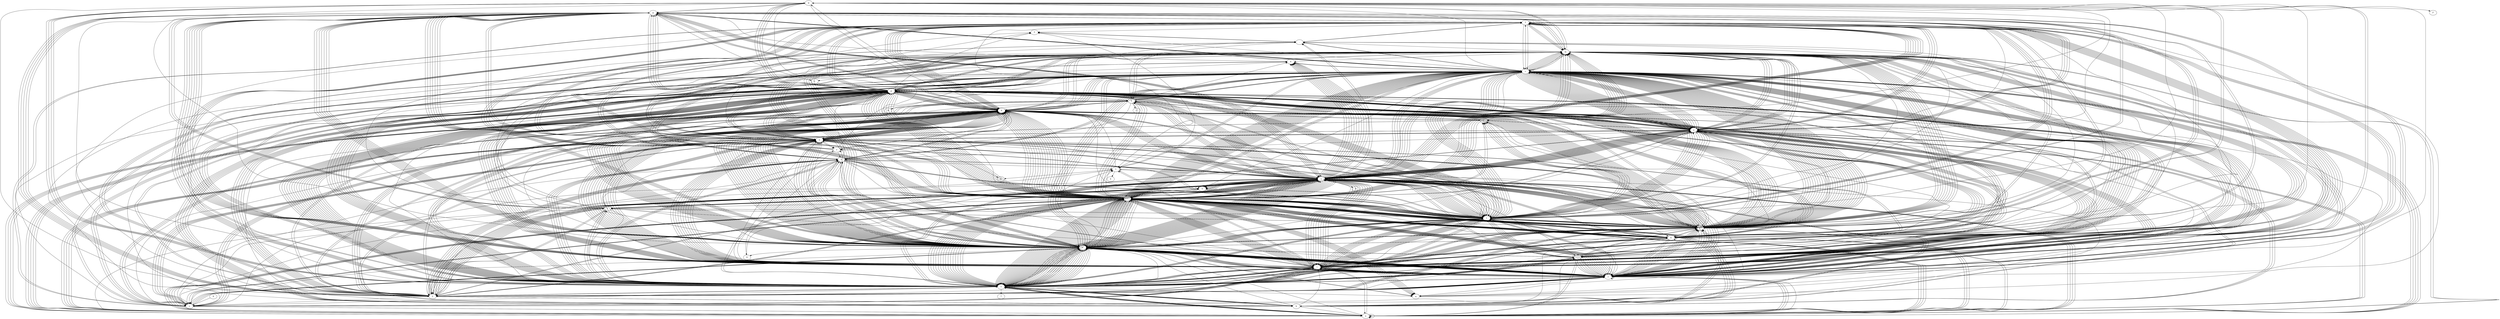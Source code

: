 digraph trie {
"w" -> "g";
"o" -> "f";
"f" -> "f";
"_" -> "d";
"v" -> "p";
"d" -> "f";
"-" -> "c";
"2" -> "f";
"v" -> "u";
"p" -> "g";
"2" -> "s";
"2" -> "t";
"_" -> "s";
"2" -> "r";
"2" -> "r";
"i" -> "l";
"e" -> "p";
"e" -> "r";
"p" -> "p";
"h" -> "a";
"e" -> "r";
"i" -> "c";
"e" -> "a";
"b" -> "p";
"p" -> "m";
"a" -> "l";
"y" -> "l";
"r" -> "i";
"x" -> "v";
"v" -> "f";
"i" -> "n";
"n" -> "d";
"d" -> "y";
"." -> "m";
"g" -> "e";
"s" -> "e";
"t" -> "p";
"6" -> "5";
"a" -> "u";
"t" -> "a";
"-" -> "l";
"c" -> "o";
"e" -> "t";
"r" -> "d";
"-" -> "p";
"c" -> "o";
"m" -> "b";
"l" -> "t";
"2" -> "p";
"s" -> "-";
"_" -> "i";
"i" -> "n";
"r" -> "e";
"f" -> "r";
"m" -> "k";
"s" -> "p";
"z" -> "d";
"d" -> "e";
"c" -> "m";
"-" -> "c";
"g" -> "c";
"-" -> "1";
"h" -> "1";
"p" -> "r";
"o" -> "p";
"p" -> "d";
"d" -> "v";
"i" -> "-";
"-" -> "u";
"d" -> "b";
"-" -> "i";
"s" -> "c";
"X" -> "v";
"l" -> "z";
"z" -> "m";
"m" -> "a";
"a" -> "d";
"c" -> "m";
"-" -> "p";
"t" -> "5";
"v" -> "e";
"e" -> "n";
"m" -> "p";
"a" -> "d";
"d" -> "e";
"2" -> "i";
"c" -> "h";
"d" -> "n";
"s" -> "d";
"-" -> "s";
"t" -> "n";
"y" -> "f";
"d" -> "a";
"r" -> "i";
"z" -> "c";
"r" -> "r";
"e" -> "v";
"n" -> "s";
"c" -> "o";
"o" -> "n";
"." -> "s";
"l" -> "i";
"-" -> "d";
"d" -> "i";
"i" -> "s";
"w" -> "p";
"r" -> "t";
"e" -> "d";
"d" -> "e";
"a" -> "d";
"o" -> "b";
"j" -> "c";
"l" -> "t";
"i" -> "n";
"b" -> "c";
"s" -> "t";
"r" -> "e";
"i" -> "p";
"i" -> "z";
"p" -> "d";
"f" -> "d";
"i" -> "f";
"c" -> "x";
"x" -> "m";
"o" -> "n";
"m" -> "t";
"t" -> "l";
"x" -> "t";
"x" -> "i";
"2" -> "p";
"t" -> "5";
"e" -> "a";
"-" -> "u";
"s" -> "e";
"w" -> "p";
"-" -> "r";
"d" -> "o";
"o" -> "i";
"l" -> "c";
"e" -> "d";
"d" -> "k";
"." -> "c";
"_" -> "d";
"t" -> "r";
"a" -> "c";
"k" -> "t";
"f" -> "r";
"w" -> "e";
"g" -> "i";
"i" -> "d";
"i" -> "t";
"s" -> "p";
"t" -> "i";
"b" -> "p";
"g" -> "-";
"w" -> "m";
"-" -> "c";
"-" -> "s";
"-" -> "l";
"t" -> "-";
"n" -> "u";
"x" -> "6";
"t" -> "4";
"u" -> "p";
"-" -> "q";
"t" -> "5";
"a" -> "l";
"." -> "3";
"." -> "3";
"t" -> "e";
"t" -> "-";
"a" -> "s";
"t" -> "b";
"x" -> "2";
"2" -> "n";
"d" -> "e";
"-" -> "g";
"v" -> "p";
"2" -> "m";
"t" -> "c";
"p" -> "u";
"m" -> "o";
"d" -> "d";
"r" -> "o";
"s" -> "u";
"m" -> "e";
"o" -> "c";
"i" -> "p";
"b" -> "l";
"d" -> "c";
"c" -> "1";
"_" -> "e";
"a" -> "s";
"t" -> "e";
"i" -> "r";
"r" -> "m";
"f" -> "3";
"s" -> "p";
"-" -> "c";
"-" -> "t";
"e" -> "l";
"t" -> "-";
"-" -> "f";
"f" -> "i";
"c" -> "o";
"p" -> "d";
"d" -> "u";
"d" -> "n";
"m" -> "e";
"e" -> "s";
"_" -> "r";
"t" -> "d";
"s" -> "t";
"e" -> "-";
"l" -> "p";
"p" -> "m";
"s" -> "i";
"t" -> "4";
"p" -> "-";
"-" -> "v";
"v" -> "n";
"c" -> "o";
"o" -> "d";
"g" -> "i";
"r" -> "i";
"i" -> "l";
"_" -> "e";
"w" -> "p";
"v" -> "i";
"i" -> "g";
"t" -> "o";
"o" -> "m";
"p" -> "d";
"f" -> "t";
"2" -> "t";
"s" -> "e";
"o" -> "p";
"l" -> "j";
"j" -> "2";
"a" -> "t";
"b" -> "-";
"f" -> "e";
"-" -> "d";
"n" -> "n";
"o" -> "x";
"y" -> "g";
"c" -> "u";
"r" -> "-";
"-" -> "p";
"i" -> "m";
"s" -> "e";
"s" -> "c";
"t" -> "2";
"t" -> "x";
"s" -> "s";
"-" -> "s";
"s" -> "e";
"y" -> "g";
"u" -> "n";
"t" -> "i";
"p" -> "i";
"b" -> "_";
"_" -> "u";
"o" -> "a";
"c" -> "o";
"d" -> "u";
"e" -> "c";
"-" -> "s";
"u" -> "u";
"j" -> "p";
"v" -> "u";
"u" -> "m";
"e" -> "r";
"t" -> "o";
"d" -> "i";
"_" -> "r";
"m" -> "l";
"l" -> "t";
"t" -> "k";
"-" -> "a";
"m" -> "s";
"f" -> "o";
"o" -> "r";
"e" -> "s";
"e" -> "l";
"t" -> "f";
"t" -> "r";
"r" -> "e";
"w" -> "p";
"d" -> "f";
"m" -> "p";
"i" -> "d";
"g" -> "r";
"f" -> "-";
"a" -> "-";
"w" -> "a";
"w" -> "F";
"2" -> "h";
"o" -> "c";
"t" -> "5";
"d" -> "p";
"e" -> "p";
"u" -> "t";
"u" -> "n";
"t" -> ".";
"." -> "f";
"e" -> ".";
"-" -> "d";
"n" -> "t";
"o" -> "d";
"-" -> "b";
"-" -> "e";
"-" -> "r";
"-" -> "t";
"s" -> "x";
"g" -> "c";
"c" -> "m";
"o" -> "m";
"e" -> "x";
"n" -> "i";
"f" -> "m";
"e" -> "d";
"m" -> "_";
"n" -> "d";
"s" -> "h";
"h" -> "t";
"-" -> "c";
"g" -> "t";
"a" -> "c";
"c" -> "p";
"n" -> "d";
"g" -> "n";
"e" -> "g";
"n" -> "d";
"d" -> "t";
"t" -> "c";
"c" -> "a";
"p" -> "i";
"i" -> "f";
"f" -> "o";
"c" -> "+";
"-" -> "i";
"g" -> "t";
"2" -> "d";
"k" -> "s";
"s" -> "w";
"t" -> "e";
"e" -> "x";
"x" -> "m";
"f" -> "s";
"." -> "b";
"b" -> "t";
"m" -> "i";
"t" -> "4";
"o" -> "c";
"d" -> "o";
"n" -> "o";
"n" -> "d";
"l" -> "u";
"b" -> "i";
"u" -> "n";
"i" -> "b";
"d" -> "5";
"a" -> "t";
"_" -> "s";
"c" -> "v";
"e" -> "a";
"e" -> "c";
"-" -> "c";
"c" -> "o";
"t" -> "t";
"t" -> "e";
"f" -> "s";
"s" -> "p";
"5" -> "c";
"h" -> "k";
"k" -> "w";
"c" -> "o";
"g" -> "p";
"o" -> "o";
"e" -> "m";
"k" -> "l";
"-" -> "r";
"a" -> "c";
"m" -> "o";
"o" -> "r";
"r" -> "o";
"o" -> "o";
"m" -> "i";
"p" -> "p";
"a" -> "c";
"d" -> "-";
"-" -> "p";
"2" -> "x";
"d" -> "a";
"o" -> "l";
"l" -> "r";
"n" -> "t";
"t" -> "e";
"s" -> "t";
"v" -> "1";
"-" -> "d";
"r" -> "e";
"e" -> "p";
"m" -> "p";
"p" -> "a";
"s" -> "l";
"l" -> "a";
"t" -> "s";
"-" -> "t";
"n" -> "-";
"r" -> "y";
"i" -> "t";
"e" -> "f";
"x" -> "l";
"g" -> "d";
"_" -> "m";
"u" -> "r";
"r" -> "l";
"s" -> "f";
"-" -> "b";
"l" -> "u";
"u" -> "t";
"g" -> "+";
"-" -> "d";
"-" -> "b";
"c" -> "h";
"h" -> "e";
"e" -> "f";
"j" -> "k";
"f" -> "d";
"y" -> "g";
"n" -> "3";
"m" -> "a";
"a" -> "k";
"2" -> "t";
"a" -> "p";
"p" -> "i";
"t" -> "e";
"-" -> "m";
"c" -> "h";
"e" -> "_";
"_" -> "m";
"e" -> "p";
"a" -> "f";
"n" -> "c";
"-" -> "b";
"-" -> "s";
"_" -> "a";
"c" -> "m";
"i" -> "r";
"s" -> "c";
"k" -> "C";
"p" -> "e";
"e" -> "e";
"l" -> "i";
"t" -> "e";
"r" -> "i";
"t" -> "e";
"e" -> "p";
"p" -> "m";
"o" -> "v";
"c" -> "-";
"-" -> "3";
"g" -> "m";
"m" -> "c";
"t" -> "o";
"o" -> "l";
"p" -> "p";
"s" -> "t";
"o" -> "r";
"e" -> "n";
"m" -> "e";
"l" -> "2";
"a" -> "t";
"t" -> "f";
"g" -> "i";
"o" -> "r";
"d" -> "2";
"2" -> "m";
"x" -> "t";
"t" -> "p";
"n" -> "m";
"m" -> "g";
"f" -> "i";
"t" -> "o";
"o" -> "t";
"p" -> "c";
"n" -> "m";
"j" -> "p";
"r" -> "a";
"i" -> "a";
"s" -> "g";
"n" -> "l";
"r" -> "m";
"s" -> "t";
"m" -> "e";
"a" -> "l";
"p" -> "s";
"a" -> "s";
"n" -> "d";
"c" -> "o";
"o" -> "m";
"t" -> "e";
"r" -> "e";
"g" -> "2";
"2" -> "p";
"o" -> "p";
"p" -> "n";
"c" -> "1";
"e" -> "g";
"2" -> "g";
"c" -> "-";
"v" -> "d";
"c" -> "h";
"e" -> "s";
"d" -> "f";
"f" -> "t";
"t" -> "o";
"o" -> "h";
"p" -> "s";
"x" -> "i";
"a" -> "d";
"x" -> "m";
"i" -> "m";
"s" -> "e";
"c" -> "r";
"s" -> "l";
"a" -> "t";
"t" -> "f";
"2" -> "d";
"m" -> "e";
"t" -> "y";
"i" -> "1";
"n" -> "e";
"-" -> "q";
"g" -> "t";
"p" -> "3";
"-" -> "a";
"c" -> "2";
"t" -> "5";
"t" -> "e";
"r" -> "g";
"y" -> "s";
"s" -> "i";
"e" -> "6";
"-" -> "d";
"e" -> "s";
"l" -> "r";
"l" -> "l";
"l" -> "i";
"-" -> "d";
"-" -> "m";
"k" -> ".";
"t" -> "s";
"b" -> "a";
"t" -> "h";
"n" -> "-";
"3" -> ".";
"t" -> "i";
"a" -> "t";
"t" -> "h";
"p" -> "e";
"n" -> "e";
"-" -> "l";
"s" -> "t";
"m" -> "a";
"a" -> "d";
"p" -> "o";
"c" -> "u";
"f" -> "i";
"i" -> "x";
"s" -> "t";
"t" -> "e";
"a" -> "d";
"p" -> "n";
"r" -> "e";
"m" -> "a";
"e" -> "d";
"n" -> "l";
"a" -> "y";
"o" -> "i";
"_" -> "n";
"t" -> "i";
"o" -> "g";
"p" -> "f";
"n" -> "g";
"h" -> "d";
"s" -> "r";
"t" -> "g";
"g" -> "a";
"d" -> "e";
"e" -> "i";
"i" -> "c";
"n" -> "l";
"l" -> "m";
"2" -> "h";
"c" -> "k";
"-" -> "k";
"r" -> "e";
"t" -> "p";
"m" -> "p";
"x" -> "c";
"2" -> "r";
"k" -> "a";
"c" -> "h";
"g" -> "c";
"t" -> "y";
"o" -> "p";
"p" -> "s";
"d" -> "c";
"m" -> "w";
"c" -> "i";
"r" -> "m";
"m" -> "i";
"f" -> "o";
"t" -> "o";
"o" -> "j";
"m" -> "a";
"i" -> "c";
"t" -> "e";
"l" -> "j";
"y" -> "4";
"s" -> "p";
"a" -> "p";
"p" -> "p";
"i" -> "1";
"n" -> "o";
"s" -> "p";
"h" -> "a";
"r" -> "a";
"d" -> "r";
"i" -> "t";
"1" -> "t";
"w" -> "d";
"c" -> "k";
"-" -> "p";
"p" -> "l";
"l" -> "o";
"d" -> "o";
"e" -> "s";
"m" -> "e";
"i" -> "d";
"c" -> "a";
"b" -> "i";
"m" -> "u";
"t" -> "o";
"o" -> "b";
"l" -> "j";
"g" -> "e";
"c" -> "i";
"x" -> "1";
"m" -> "a";
"a" -> "c";
"i" -> "b";
"a" -> "s";
"e" -> "s";
"s" -> "i";
"p" -> "k";
"m" -> "i";
"a" -> "s";
"p" -> "a";
"f" -> "b";
"b" -> "t";
"p" -> "f";
"u" -> "b";
"2" -> "x";
"s" -> "f";
"f" -> "s";
"i" -> "c";
"k" -> "c";
"t" -> "r";
"l" -> "a";
"2" -> "e";
"p" -> "d";
"f" -> "1";
"1" -> "3";
"v" -> "i";
"i" -> "m";
"r" -> "s";
"t" -> "q";
"n" -> "o";
"-" -> "h";
"-" -> "s";
"-" -> "v";
"l" -> "o";
"o" -> "g";
"s" -> "e";
"u" -> "d";
"p" -> "s";
"s" -> "p";
"-" -> "s";
"c" -> "o";
"p" -> "l";
"2" -> "v";
"n" -> "-";
"x" -> "e";
"e" -> "p";
"a" -> "l";
"l" -> "a";
"a" -> "d";
"-" -> "g";
"-" -> "l";
"s" -> "d";
"2" -> "x";
"2" -> "t";
"g" -> "e";
"x" -> "p";
"m" -> "k";
"d" -> "b";
"t" -> "d";
"c" -> "r";
"g" -> "b";
"s" -> "p";
"e" -> "n";
"d" -> "b";
"-" -> "c";
"l" -> "n";
"m" -> "a";
"e" -> "d";
"r" -> "c";
"i" -> "t";
"f" -> "c";
"-" -> "q";
"c" -> "a";
"a" -> "c";
"f" -> "p";
"p" -> "l";
"w" -> "l";
"s" -> "t";
"t" -> "r";
"r" -> "i";
"_" -> "r";
"." -> "f";
"t" -> "4";
"m" -> "s";
"-" -> "u";
"r" -> "i";
"x" -> "d";
"g" -> "r";
"2" -> "r";
"a" -> "s";
"a" -> "c";
"l" -> "l";
"2" -> "p";
"o" -> "g";
"e" -> "d";
"l" -> "u";
"i" -> "n";
"n" -> "d";
"d" -> "s";
"-" -> "s";
"g" -> "4";
"l" -> "e";
"r" -> "s";
"x" -> "-";
"e" -> "c";
"s" -> "t";
"o" -> "n";
"t" -> "t";
"p" -> "a";
"-" -> "d";
"u" -> "s";
"e" -> "-";
"n" -> "p";
"d" -> "p";
"t" -> "d";
"q" -> "d";
"d" -> "e";
"c" -> "-";
"s" -> "x";
"t" -> "5";
"t" -> "5";
"t" -> "4";
"t" -> "5";
"2" -> "t";
"m" -> "l";
"l" -> "i";
"p" -> "l";
"t" -> "4";
"r" -> "o";
"t" -> "y";
"e" -> "-";
"t" -> "4";
"r" -> "e";
"c" -> "a";
"o" -> "l";
"t" -> "4";
"h" -> "a";
"p" -> "g";
"t" -> "4";
"t" -> "t";
"p" -> "a";
"v" -> "o";
"n" -> "c";
"c" -> "u";
"w" -> "5";
"a" -> "m";
"e" -> "i";
"-" -> "n";
"c" -> "o";
"k" -> "z";
"s" -> "r";
"e" -> "s";
"u" -> "s";
"c" -> "l";
"l" -> "o";
"l" -> "a";
"d" -> "p";
"e" -> "t";
"t" -> "t";
"-" -> "l";
"c" -> "a";
"a" -> "p";
"w" -> "g";
"g" -> "i";
"u" -> "i";
"o" -> "n";
"s" -> "s";
"e" -> "c";
"o" -> "l";
"m" -> "a";
"a" -> "c";
"2" -> "r";
"i" -> "n";
"p" -> "t";
"-" -> "q";
"-" -> "a";
"r" -> "o";
"-" -> "d";
"i" -> "n";
"-" -> "e";
"s" -> "t";
"-" -> "c";
"l" -> "a";
"s" -> "-";
"-" -> "l";
"-" -> "d";
"h" -> "-";
"-" -> "l";
"-" -> "a";
"f" -> "n";
"-" -> "l";
"-" -> "e";
"-" -> "a";
"m" -> "t";
"-" -> "c";
"-" -> "o";
"a" -> "g";
"g" -> "e";
"u" -> "t";
"t" -> "o";
"o" -> "u";
"s" -> "c";
"m" -> "4";
"i" -> "s";
"p" -> "-";
"-" -> "s";
"t" -> "c";
"s" -> "e";
"f" -> "f";
"m" -> "2";
"2" -> "a";
"c" -> "o";
"e" -> "s";
"d" -> "i";
"d" -> "r";
"a" -> "t";
"p" -> "p";
"p" -> "l";
"l" -> "s";
"s" -> "a";
"_" -> "l";
"l" -> "y";
"n" -> "o";
"m" -> "d";
"v" -> "i";
"i" -> "n";
"f" -> "e";
"-" -> "s";
"-" -> "s";
"d" -> "a";
"-" -> "h";
"b" -> "r";
"b" -> "c";
"c" -> "l";
"2" -> "h";
"m" -> "d";
"r" -> "w";
"-" -> "d";
"t" -> "k";
"r" -> "c";
"h" -> "-";
"-" -> "j";
"p" -> "d";
"-" -> "r";
"n" -> "n";
"y" -> "2";
"o" -> "v";
"s" -> "s";
"t" -> "5";
"1" -> "D";
"5" -> "2";
"y" -> "t";
"a" -> "c";
"l" -> "-";
"p" -> "i";
"m" -> "d";
"o" -> "p";
"p" -> "p";
"i" -> "v";
"s" -> "c";
"u" -> "y";
"y" -> "v";
"v" -> "4";
"o" -> "n";
"e" -> "n";
"s" -> "c";
"t" -> "c";
"c" -> "a";
"w" -> "i";
"o" -> "l";
"l" -> "p";
"-" -> "r";
"e" -> "1";
"b" -> "r";
"1" -> "d";
"r" -> "e";
"p" -> "i";
"h" -> "u";
"n" -> "_";
"_" -> "t";
"r" -> "e";
"e" -> "p";
"d" -> "e";
"f" -> "m";
"o" -> "p";
"r" -> "i";
"-" -> "g";
"r" -> "i";
"e" -> "d";
"u" -> "e";
"a" -> "c";
"c" -> "e";
"e" -> "r";
"s" -> "i";
"i" -> "s";
"t" -> "y";
"f" -> "d";
"2" -> "a";
"e" -> "a";
"m" -> "n";
"x" -> "l";
"l" -> "i";
"i" -> "n";
"g" -> "f";
"a" -> "c";
"i" -> "2";
"2" -> "a";
"d" -> "e";
"2" -> "a";
"4" -> "h";
"o" -> "u";
"-" -> "s";
"d" -> "e";
"i" -> "r";
"t" -> "t";
"s" -> "_";
"_" -> "v";
"c" -> "o";
"_" -> "m";
"a" -> "b";
"b" -> "u";
"i" -> "g";
"e" -> "d";
"f" -> "i";
"f" -> "g";
"2" -> "b";
"p" -> "s";
"s" -> "e";
"c" -> "m";
"d" -> "u";
"k" -> "a";
"a" -> "d";
"n" -> "d";
"t" -> "a";
"e" -> "d";
"b" -> "u";
"d" -> "i";
"w" -> "a";
"t" -> "d";
"i" -> "c";
"p" -> "a";
"a" -> "s";
"e" -> "t";
"e" -> "r";
"h" -> "i";
"p" -> "d";
"e" -> "r";
"y" -> "2";
"2" -> "r";
"d" -> "e";
"e" -> "s";
"-" -> "i";
"s" -> "e";
"_" -> "l";
"r" -> "e";
"5" -> "-";
"-" -> "s";
"t" -> "r";
"s" -> "w";
"g" -> "i";
"i" -> "o";
"p" -> "-";
"-" -> "2";
"t" -> "k";
"-" -> "l";
"c" -> "l";
"-" -> "p";
"f" -> "t";
"t" -> "e";
"o" -> "p";
"2" -> "r";
"e" -> "q";
"n" -> "s";
"c" -> "f";
"t" -> "t";
"t" -> ".";
"c" -> "a";
"a" -> "c";
"m" -> "-";
"p" -> "n";
"z" -> "e";
"l" -> "i";
"i" -> "b";
"-" -> "c";
"-" -> "s";
"e" -> "t";
"l" -> "a";
"x" -> "e";
"r" -> "o";
"o" -> "l";
"l" -> "j";
"p" -> "a";
"m" -> "e";
"p" -> "s";
"p" -> "h";
"p" -> "u";
"c" -> "o";
"e" -> "s";
"t" -> "s";
"s" -> "-";
"2" -> "s";
"c" -> "o";
"k" -> "4";
"-" -> "e";
"b" -> "r";
"c" -> "-";
"-" -> "d";
"k" -> "h";
"-" -> "b";
"-" -> "c";
"-" -> "s";
"-" -> "2";
"t" -> "o";
"o" -> "d";
"u" -> "s";
"i" -> "c";
"l" -> "d";
"-" -> "t";
"-" -> "d";
"-" -> "i";
"a" -> "p";
"k" -> "-";
"s" -> "x";
"s" -> "d";
"-" -> "c";
"l" -> "j";
"-" -> "h";
"-" -> "p";
"t" -> "y";
"d" -> "i";
"f" -> "t";
"-" -> "v";
"x" -> "d";
"2" -> "g";
"c" -> "o";
"o" -> "v";
"-" -> "a";
"d" -> "i";
"i" -> "s";
"-" -> "q";
"b" -> "s";
"m" -> "_";
"_" -> "l";
"2" -> "t";
"o" -> "g";
"p" -> "e";
"-" -> "d";
"-" -> "t";
"g" -> "-";
"-" -> "c";
"-" -> "j";
"s" -> "m";
"k" -> "l";
"n" -> "o";
"-" -> "d";
"-" -> "c";
"v" -> "m";
"g" -> "m";
"p" -> "r";
"o" -> "b";
"-" -> "2";
"e" -> "y";
"u" -> "-";
"-" -> "e";
"f" -> "l";
"c" -> "l";
"s" -> "t";
"t" -> "a";
"i" -> "n";
"a" -> "r";
"r" -> "a";
"4" -> "c";
"x" -> "c";
"r" -> "m";
"m" -> "a";
"e" -> "t";
"i" -> "v";
"t" -> "r";
"t" -> "_";
"_" -> "a";
"d" -> "c";
"p" -> "r";
"v" -> "e";
"-" -> "t";
"r" -> "a";
"_" -> "r";
"i" -> "s";
"t" -> "m";
"2" -> "p";
"f" -> "r";
"s" -> "c";
"p" -> "t";
"s" -> "2";
"c" -> "a";
"n" -> "v";
"c" -> "g";
"2" -> "x";
"-" -> "l";
"g" -> "l";
"l" -> "i";
"l" -> "e";
"n" -> "2";
"b" -> "o";
"2" -> "t";
"-" -> "r";
"d" -> "g";
"r" -> "2";
"b" -> "w";
"j" -> "o";
"z" -> "d";
"l" -> "u";
"e" -> "t";
"h" -> "c";
"k" -> "-";
"k" -> "d";
"k" -> "i";
"d" -> "i";
"-" -> "s";
"a" -> "s";
"s" -> "e";
"e" -> "n";
"n" -> "a";
"_" -> "r";
"p" -> "n";
"5" -> "l";
"+" -> "p";
"r" -> "c";
"o" -> "a";
"i" -> "d";
"u" -> "s";
"n" -> "d";
"e" -> "r";
"t" -> "p";
"p" -> "c";
"m" -> "o";
"-" -> "s";
"s" -> "t";
"-" -> "m";
"i" -> "o";
"o" -> "t";
"c" -> "o";
"s" -> "2";
"b" -> "c";
"d" -> "t";
"c" -> "a";
"i" -> "o";
"d" -> "_";
"_" -> "s";
"o" -> "l";
"d" -> "c";
"v" -> "p";
"m" -> "x";
"i" -> "-";
"-" -> "s";
"i" -> "i";
"n" -> "D";
"o" -> "b";
"t" -> "o";
"c" -> "s";
"o" -> "b";
"c" -> "o";
"t" -> "a";
"f" -> "i";
"p" -> "a";
"n" -> "c";
"v" -> "t";
"_" -> "c";
"d" -> "e";
"r" -> "t";
"e" -> "-";
"-" -> "s";
"c" -> "u";
"-" -> "y";
"x" -> "l";
"s" -> "-";
"s" -> "s";
"d" -> "b";
"c" -> "i";
"i" -> "t";
"s" -> "l";
"l" -> "c";
"-" -> "i";
"b" -> "j";
"j" -> "2";
"x" -> "-";
"-" -> "c";
"j" -> "a";
"a" -> "d";
"a" -> ".";
"p" -> "g";
"g" -> "2";
"2" -> "k";
"t" -> "o";
"o" -> "u";
"e" -> "m";
"c" -> ".";
"g" -> "2";
"f" -> "m";
"s" -> "7";
"n" -> "s";
"-" -> "f";
"_" -> "p";
"-" -> "m";
"r" -> "u";
"n" -> "b";
"b" -> "e";
"c" -> "l";
"b" -> "e";
"h" -> "o";
"o" -> "m";
"t" -> "n";
"2" -> "p";
"e" -> "x";
"x" -> "2";
"-" -> "e";
"a" -> "d";
"n" -> "z";
"b" -> "-";
"-" -> "o";
"s" -> "h";
"i" -> "p";
"s" -> "h";
"a" -> "n";
"l" -> "f";
"w" -> "s";
"-" -> "l";
"d" -> "u";
"i" -> "s";
"c" -> "a";
"-" -> "c";
"p" -> "s";
"t" -> "m";
"e" -> "l";
"d" -> "r";
"i" -> "s";
"a" -> "c";
"5" -> "r";
"e" -> "p";
"a" -> "c";
"d" -> "e";
"c" -> "c";
"f" -> "c";
"p" -> "f";
"g" -> "-";
"z" -> "m";
"m" -> "o";
"2" -> "s";
"d" -> "i";
"e" -> "n";
"l" -> "i";
"c" -> "a";
"f" -> "g";
"r" -> "e";
"e" -> "t";
"i" -> "d";
"-" -> "n";
"i" -> "c";
"p" -> "i";
"z" -> "x";
"r" -> "c";
"c" -> "o";
"s" -> "h";
"d" -> "m";
"r" -> "c";
"-" -> "q";
"i" -> "u";
"n" -> "d";
"d" -> "x";
"o" -> "c";
"o" -> "c";
"i" -> "m";
"t" -> "l";
"l" -> "i";
"-" -> "e";
"e" -> "g";
"s" -> "m";
"t" -> "m";
"l" -> "f";
"f" -> "n";
"p" -> "p";
"p" -> "e";
"t" -> "a";
"-" -> "l";
"-" -> "s";
"-" -> "r";
"c" -> "s";
"-" -> "r";
"-" -> "s";
"-" -> "r";
"-" -> "p";
"s" -> "_";
"_" -> "s";
"c" -> "o";
"n" -> "v";
"v" -> "c";
"u" -> "p";
"w" -> "c";
"m" -> "c";
"_" -> "l";
"o" -> "n";
"g" -> "t";
"2" -> "s";
"d" -> "l";
"l" -> "2";
"i" -> "f";
"e" -> "n";
"e" -> "p";
"p" -> "r";
"s" -> "y";
"d" -> "a";
"n" -> "o";
"i" -> "m";
"s" -> "o";
"o" -> "s";
"-" -> "i";
"a" -> "d";
"r" -> "q";
"-" -> "k";
"s" -> "w";
"w" -> "i";
"a" -> "y";
"y" -> "n";
"b" -> "g";
"p" -> "o";
"o" -> "n";
"s" -> "p";
"c" -> "a";
"a" -> "n";
"-" -> "b";
"t" -> "r";
"o" -> "t";
"d" -> "f";
"-" -> "m";
"-" -> "s";
"c" -> "m";
"n" -> "v";
"n" -> "f";
"o" -> "c";
"b" -> "c";
"c" -> "i";
"l" -> "e";
"e" -> "e";
"y" -> "m";
"c" -> "q";
"s" -> "c";
"t" -> "e";
"m" -> "c";
"-" -> "a";
"a" -> "n";
"t" -> "t";
"r" -> "e";
"e" -> "p";
"d" -> "e";
"e" -> "t";
"s" -> "y";
"s" -> "e";
"c" -> "r";
"r" -> "e";
"g" -> "l";
"i" -> "d";
"m" -> "a";
"n" -> "s";
"o" -> "f";
"-" -> "p";
"r" -> "d";
"d" -> "_";
"u" -> "r";
"-" -> "s";
"r" -> "f";
"c" -> "r";
"-" -> "t";
"f" -> "i";
"e" -> "q";
"t" -> "l";
"p" -> "r";
"f" -> "a";
"a" -> "t";
"c" -> "a";
"n" -> "s";
"r" -> "s";
"-" -> "d";
"d" -> "i";
"f" -> "v";
"d" -> "i";
"k" -> "d";
"p" -> "r";
"i" -> "r";
"-" -> "a";
"l" -> "i";
"n" -> "k";
"e" -> "m";
"-" -> "b";
"a" -> "u";
"a" -> "-";
"-" -> "a";
"k" -> "R";
"R" -> ".";
"-" -> "c";
"s" -> ".";
"s" -> "q";
"l" -> ".";
"t" -> "2";
"l" -> "2";
"l" -> "i";
"t" -> "-";
"t" -> "t";
"e" -> "e";
"e" -> "d";
"x" -> "e";
"t" -> "l";
"r" -> "i";
"i" -> "p";
"n" -> "d";
"e" -> "s";
"m" -> "-";
"a" -> "r";
"m" -> "a";
"t" -> "d";
"s" -> "h";
"h" -> "d";
"-" -> "k";
"y" -> "s";
"a" -> "g";
"v" -> "n";
"i" -> "m";
"m" -> "_";
"_" -> "c";
"p" -> "l";
"n" -> "v";
"h" -> "o";
"o" -> "w";
"w" -> "j";
"u" -> "t";
"a" -> "s";
"2" -> "5";
"r" -> "e";
"a" -> "v";
"n" -> "c";
"l" -> "p";
"d" -> "c";
"2" -> "r";
"q" -> "f";
"s" -> "t";
"l" -> "d";
"g" -> "i";
"u" -> "n";
"o" -> "e";
"_" -> "s";
"u" -> "u";
"u" -> "c";
"d" -> "g";
"d" -> "e";
"s" -> "b";
"b" -> "-";
"r" -> "d";
"d" -> "b";
"n" -> "z";
"z" -> "z";
"-" -> "b";
"m" -> "e";
"p" -> "-";
"l" -> "z";
"z" -> "m";
"-" -> "c";
"c" -> "o";
"i" -> "c";
"t" -> "o";
"_" -> "u";
"s" -> "h";
"p" -> "a";
"k" -> "2";
"t" -> "o";
"p" -> "t";
"t" -> "i";
"m" -> "e";
"d" -> "v";
"t" -> "y";
"-" -> "s";
"-" -> "m";
"l" -> "t";
"t" -> "f";
"c" -> "l";
"i" -> "l";
"c" -> "3";
"t" -> "4";
"4" -> "c";
"r" -> "u";
"u" -> "s";
"t" -> "-";
"-" -> "g";
"n" -> "g";
"-" -> "p";
"-" -> "a";
"b" -> "b";
"l" -> "e";
"o" -> "q";
"2" -> "d";
"p" -> "d";
"c" -> "c";
"t" -> "4";
"-" -> "u";
"d" -> "j";
"p" -> "c";
"c" -> "i";
"i" -> "-";
"m" -> "d";
"i" -> "r";
"t" -> "s";
"m" -> "o";
"p" -> "g";
"s" -> "r";
"e" -> "v";
"n" -> "i";
"f" -> "l";
"p" -> "s";
"-" -> "e";
"-" -> "d";
"a" -> "d";
"d" -> "e";
"s" -> "e";
"e" -> "c";
"v" -> "e";
"s" -> "v";
"t" -> "p";
"2" -> "x";
"x" -> "e";
"t" -> "_";
"l" -> "5";
"a" -> "p";
"n" -> "l";
"s" -> "t";
"w" -> "2";
"t" -> "e";
"p" -> "p";
"c" -> "2";
"t" -> "H";
"1" -> "E";
}
